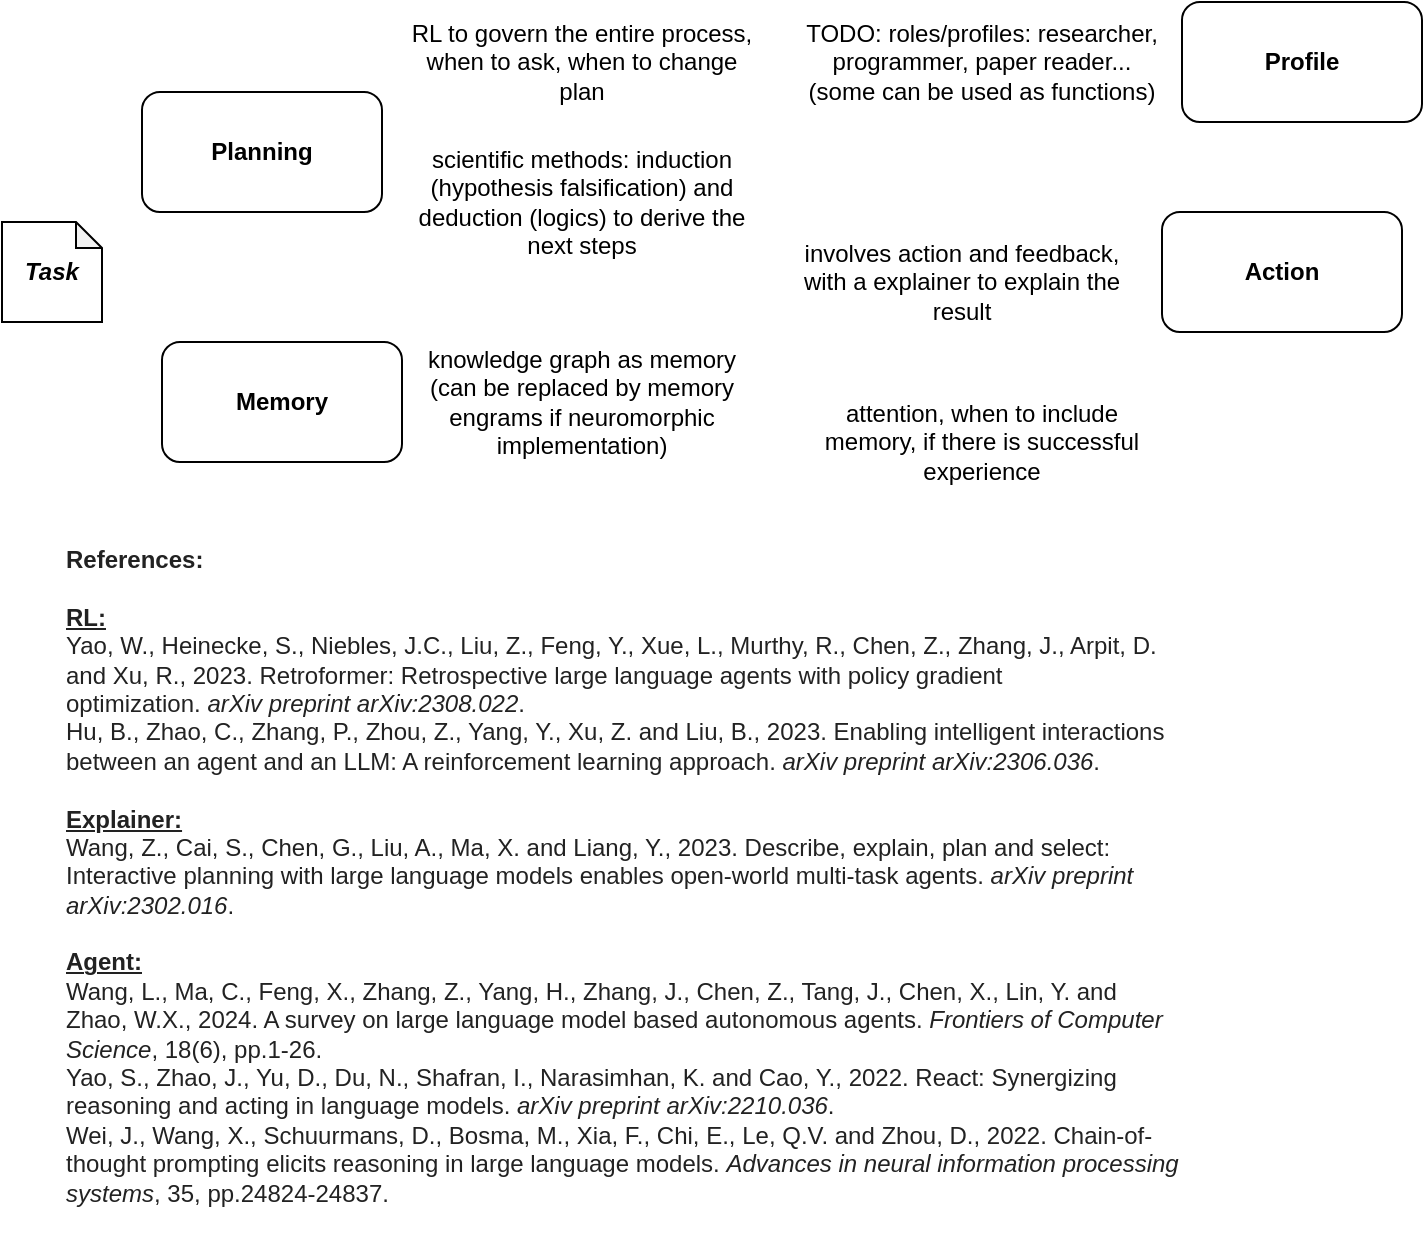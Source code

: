 <mxfile version="24.0.1" type="device">
  <diagram name="Page-1" id="RKFAWImEajA0O7VNwOQ2">
    <mxGraphModel dx="794" dy="446" grid="1" gridSize="10" guides="1" tooltips="1" connect="1" arrows="1" fold="1" page="1" pageScale="1" pageWidth="850" pageHeight="1100" math="0" shadow="0">
      <root>
        <mxCell id="0" />
        <mxCell id="1" parent="0" />
        <mxCell id="jS5DAeOdQUqkGCRt5gWH-1" value="RL to govern the entire process, when to ask, when to change plan" style="text;html=1;align=center;verticalAlign=middle;whiteSpace=wrap;rounded=0;" vertex="1" parent="1">
          <mxGeometry x="230" y="70" width="180" height="30" as="geometry" />
        </mxCell>
        <mxCell id="jS5DAeOdQUqkGCRt5gWH-2" value="scientific methods: induction (hypothesis falsification) and deduction (logics) to derive the next steps" style="text;html=1;align=center;verticalAlign=middle;whiteSpace=wrap;rounded=0;" vertex="1" parent="1">
          <mxGeometry x="230" y="140" width="180" height="30" as="geometry" />
        </mxCell>
        <mxCell id="jS5DAeOdQUqkGCRt5gWH-3" value="knowledge graph as memory (can be replaced by memory engrams if neuromorphic implementation)" style="text;html=1;align=center;verticalAlign=middle;whiteSpace=wrap;rounded=0;" vertex="1" parent="1">
          <mxGeometry x="230" y="240" width="180" height="30" as="geometry" />
        </mxCell>
        <mxCell id="jS5DAeOdQUqkGCRt5gWH-4" value="involves action and feedback, with a explainer to explain the result" style="text;html=1;align=center;verticalAlign=middle;whiteSpace=wrap;rounded=0;" vertex="1" parent="1">
          <mxGeometry x="420" y="180" width="180" height="30" as="geometry" />
        </mxCell>
        <mxCell id="jS5DAeOdQUqkGCRt5gWH-5" value="attention, when to include memory, if there is successful experience" style="text;html=1;align=center;verticalAlign=middle;whiteSpace=wrap;rounded=0;" vertex="1" parent="1">
          <mxGeometry x="430" y="260" width="180" height="30" as="geometry" />
        </mxCell>
        <mxCell id="jS5DAeOdQUqkGCRt5gWH-8" value="TODO: roles/profiles: researcher, programmer, paper reader... (some can be used as functions)" style="text;html=1;align=center;verticalAlign=middle;whiteSpace=wrap;rounded=0;" vertex="1" parent="1">
          <mxGeometry x="430" y="70" width="180" height="30" as="geometry" />
        </mxCell>
        <mxCell id="jS5DAeOdQUqkGCRt5gWH-9" value="&lt;span style=&quot;color: rgb(34, 34, 34); font-family: Arial, sans-serif; font-style: normal; font-variant-ligatures: normal; font-variant-caps: normal; letter-spacing: normal; orphans: 2; text-align: left; text-indent: 0px; text-transform: none; widows: 2; word-spacing: 0px; -webkit-text-stroke-width: 0px; white-space: normal; background-color: rgb(255, 255, 255); text-decoration-thickness: initial; text-decoration-style: initial; text-decoration-color: initial; float: none; display: inline !important;&quot;&gt;&lt;font style=&quot;font-size: 12px;&quot;&gt;&lt;b&gt;References:&lt;/b&gt;&lt;/font&gt;&lt;/span&gt;&lt;div&gt;&lt;font face=&quot;Arial, sans-serif&quot; color=&quot;#222222&quot;&gt;&lt;b&gt;&lt;br&gt;&lt;/b&gt;&lt;/font&gt;&lt;div&gt;&lt;font face=&quot;Arial, sans-serif&quot; color=&quot;#222222&quot;&gt;&lt;b&gt;&lt;u&gt;RL:&lt;/u&gt;&lt;/b&gt;&lt;br&gt;&lt;/font&gt;&lt;div&gt;&lt;font style=&quot;font-size: 12px;&quot;&gt;&lt;span style=&quot;color: rgb(34, 34, 34); font-family: Arial, sans-serif; font-style: normal; font-variant-ligatures: normal; font-variant-caps: normal; font-weight: 400; letter-spacing: normal; orphans: 2; text-align: left; text-indent: 0px; text-transform: none; widows: 2; word-spacing: 0px; -webkit-text-stroke-width: 0px; white-space: normal; background-color: rgb(255, 255, 255); text-decoration-thickness: initial; text-decoration-style: initial; text-decoration-color: initial; float: none; display: inline !important;&quot;&gt;Yao, W., Heinecke, S., Niebles, J.C., Liu, Z., Feng, Y., Xue, L., Murthy, R., Chen, Z., Zhang, J., Arpit, D. and Xu, R., 2023. Retroformer: Retrospective large language agents with policy gradient optimization.&lt;span&gt;&amp;nbsp;&lt;/span&gt;&lt;/span&gt;&lt;i style=&quot;color: rgb(34, 34, 34); font-family: Arial, sans-serif; font-variant-ligatures: normal; font-variant-caps: normal; font-weight: 400; letter-spacing: normal; orphans: 2; text-align: left; text-indent: 0px; text-transform: none; widows: 2; word-spacing: 0px; -webkit-text-stroke-width: 0px; white-space: normal; background-color: rgb(255, 255, 255); text-decoration-thickness: initial; text-decoration-style: initial; text-decoration-color: initial;&quot;&gt;arXiv preprint arXiv:2308.022&lt;/i&gt;&lt;span style=&quot;color: rgb(34, 34, 34); font-family: Arial, sans-serif; font-style: normal; font-variant-ligatures: normal; font-variant-caps: normal; font-weight: 400; letter-spacing: normal; orphans: 2; text-align: left; text-indent: 0px; text-transform: none; widows: 2; word-spacing: 0px; -webkit-text-stroke-width: 0px; white-space: normal; background-color: rgb(255, 255, 255); text-decoration-thickness: initial; text-decoration-style: initial; text-decoration-color: initial; float: none; display: inline !important;&quot;&gt;.&lt;/span&gt;&lt;/font&gt;&lt;/div&gt;&lt;div&gt;&lt;font style=&quot;&quot;&gt;&lt;span style=&quot;orphans: 2; text-align: left; text-indent: 0px; widows: 2; background-color: rgb(255, 255, 255); text-decoration-thickness: initial; text-decoration-style: initial; text-decoration-color: initial; float: none; display: inline !important;&quot;&gt;&lt;font face=&quot;Arial, sans-serif&quot; color=&quot;#222222&quot;&gt;Hu, B., Zhao, C., Zhang, P., Zhou, Z., Yang, Y., Xu, Z. and Liu, B., 2023. Enabling intelligent interactions between an agent and an LLM: A reinforcement learning approach. &lt;i&gt;arXiv preprint arXiv:2306.036&lt;/i&gt;.&lt;/font&gt;&lt;br&gt;&lt;/span&gt;&lt;/font&gt;&lt;/div&gt;&lt;/div&gt;&lt;/div&gt;&lt;div&gt;&lt;font style=&quot;&quot;&gt;&lt;span style=&quot;orphans: 2; text-align: left; text-indent: 0px; widows: 2; background-color: rgb(255, 255, 255); text-decoration-thickness: initial; text-decoration-style: initial; text-decoration-color: initial; float: none; display: inline !important;&quot;&gt;&lt;font face=&quot;Arial, sans-serif&quot; color=&quot;#222222&quot;&gt;&lt;br&gt;&lt;/font&gt;&lt;/span&gt;&lt;/font&gt;&lt;/div&gt;&lt;div&gt;&lt;font style=&quot;&quot;&gt;&lt;span style=&quot;orphans: 2; text-align: left; text-indent: 0px; widows: 2; background-color: rgb(255, 255, 255); text-decoration-thickness: initial; text-decoration-style: initial; text-decoration-color: initial; float: none; display: inline !important;&quot;&gt;&lt;font face=&quot;Arial, sans-serif&quot; color=&quot;#222222&quot;&gt;&lt;b&gt;&lt;u&gt;Explainer:&lt;/u&gt;&lt;/b&gt;&lt;/font&gt;&lt;/span&gt;&lt;/font&gt;&lt;/div&gt;&lt;div&gt;&lt;font style=&quot;&quot;&gt;&lt;span style=&quot;orphans: 2; text-align: left; text-indent: 0px; widows: 2; background-color: rgb(255, 255, 255); text-decoration-thickness: initial; text-decoration-style: initial; text-decoration-color: initial; float: none; display: inline !important;&quot;&gt;&lt;font face=&quot;Arial, sans-serif&quot; color=&quot;#222222&quot;&gt;Wang, Z., Cai, S., Chen, G., Liu, A., Ma, X. and Liang, Y., 2023. Describe, explain, plan and select: Interactive planning with large language models enables open-world multi-task agents. &lt;i&gt;arXiv preprint arXiv:2302.016&lt;/i&gt;.&lt;br&gt;&lt;/font&gt;&lt;/span&gt;&lt;/font&gt;&lt;/div&gt;&lt;div&gt;&lt;font style=&quot;&quot;&gt;&lt;span style=&quot;orphans: 2; text-align: left; text-indent: 0px; widows: 2; background-color: rgb(255, 255, 255); text-decoration-thickness: initial; text-decoration-style: initial; text-decoration-color: initial; float: none; display: inline !important;&quot;&gt;&lt;font face=&quot;Arial, sans-serif&quot; color=&quot;#222222&quot;&gt;&lt;br&gt;&lt;/font&gt;&lt;/span&gt;&lt;/font&gt;&lt;/div&gt;&lt;div&gt;&lt;font style=&quot;&quot;&gt;&lt;span style=&quot;orphans: 2; text-align: left; text-indent: 0px; widows: 2; background-color: rgb(255, 255, 255); text-decoration-thickness: initial; text-decoration-style: initial; text-decoration-color: initial; float: none; display: inline !important;&quot;&gt;&lt;font face=&quot;Arial, sans-serif&quot; color=&quot;#222222&quot;&gt;&lt;b&gt;&lt;u&gt;Agent:&lt;/u&gt;&lt;/b&gt;&lt;/font&gt;&lt;/span&gt;&lt;/font&gt;&lt;/div&gt;&lt;div&gt;&lt;font style=&quot;&quot;&gt;&lt;span style=&quot;orphans: 2; text-align: left; text-indent: 0px; widows: 2; background-color: rgb(255, 255, 255); text-decoration-thickness: initial; text-decoration-style: initial; text-decoration-color: initial; float: none; display: inline !important;&quot;&gt;&lt;span style=&quot;background-color: initial;&quot;&gt;&lt;font face=&quot;Arial, sans-serif&quot; color=&quot;#222222&quot;&gt;Wang, L., Ma, C., Feng, X., Zhang, Z., Yang, H., Zhang, J., Chen, Z., Tang, J., Chen, X., Lin, Y. and Zhao, W.X., 2024. A survey on large language model based autonomous agents. &lt;i&gt;Frontiers of Computer Science&lt;/i&gt;, 18(6), pp.1-26.&lt;/font&gt;&lt;/span&gt;&lt;/span&gt;&lt;/font&gt;&lt;/div&gt;&lt;div&gt;&lt;font style=&quot;&quot;&gt;&lt;span style=&quot;orphans: 2; text-align: left; text-indent: 0px; widows: 2; background-color: rgb(255, 255, 255); text-decoration-thickness: initial; text-decoration-style: initial; text-decoration-color: initial; float: none; display: inline !important;&quot;&gt;&lt;font face=&quot;Arial, sans-serif&quot; color=&quot;#222222&quot;&gt;Yao, S., Zhao, J., Yu, D., Du, N., Shafran, I., Narasimhan, K. and Cao, Y., 2022. React: Synergizing reasoning and acting in language models. &lt;i&gt;arXiv preprint arXiv:2210.036&lt;/i&gt;.&lt;/font&gt;&lt;/span&gt;&lt;/font&gt;&lt;/div&gt;&lt;div&gt;&lt;font style=&quot;&quot;&gt;&lt;span style=&quot;orphans: 2; text-align: left; text-indent: 0px; widows: 2; background-color: rgb(255, 255, 255); text-decoration-thickness: initial; text-decoration-style: initial; text-decoration-color: initial; float: none; display: inline !important;&quot;&gt;&lt;font face=&quot;Arial, sans-serif&quot; color=&quot;#222222&quot;&gt;Wei, J., Wang, X., Schuurmans, D., Bosma, M., Xia, F., Chi, E., Le, Q.V. and Zhou, D., 2022. Chain-of-thought prompting elicits reasoning in large language models. &lt;i&gt;Advances in neural information processing systems&lt;/i&gt;, 35, pp.24824-24837.&lt;br&gt;&lt;/font&gt;&lt;/span&gt;&lt;/font&gt;&lt;/div&gt;" style="text;whiteSpace=wrap;html=1;" vertex="1" parent="1">
          <mxGeometry x="60" y="320" width="560" height="360" as="geometry" />
        </mxCell>
        <mxCell id="jS5DAeOdQUqkGCRt5gWH-10" value="Memory" style="rounded=1;whiteSpace=wrap;html=1;fontStyle=1" vertex="1" parent="1">
          <mxGeometry x="110" y="225" width="120" height="60" as="geometry" />
        </mxCell>
        <mxCell id="jS5DAeOdQUqkGCRt5gWH-11" value="Action" style="rounded=1;whiteSpace=wrap;html=1;fontStyle=1" vertex="1" parent="1">
          <mxGeometry x="610" y="160" width="120" height="60" as="geometry" />
        </mxCell>
        <mxCell id="jS5DAeOdQUqkGCRt5gWH-12" value="Planning" style="rounded=1;whiteSpace=wrap;html=1;fontStyle=1" vertex="1" parent="1">
          <mxGeometry x="100" y="100" width="120" height="60" as="geometry" />
        </mxCell>
        <mxCell id="jS5DAeOdQUqkGCRt5gWH-13" value="Profile" style="rounded=1;whiteSpace=wrap;html=1;fontStyle=1" vertex="1" parent="1">
          <mxGeometry x="620" y="55" width="120" height="60" as="geometry" />
        </mxCell>
        <mxCell id="jS5DAeOdQUqkGCRt5gWH-15" value="&lt;b&gt;&lt;i&gt;Task&lt;/i&gt;&lt;/b&gt;" style="shape=note;whiteSpace=wrap;html=1;backgroundOutline=1;darkOpacity=0.05;size=13;" vertex="1" parent="1">
          <mxGeometry x="30" y="165" width="50" height="50" as="geometry" />
        </mxCell>
      </root>
    </mxGraphModel>
  </diagram>
</mxfile>
